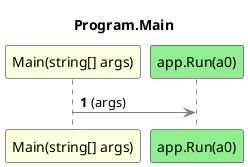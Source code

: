 @startuml Program.Main
title Program.Main
participant "Main(string[] args)" as Main_p0 #LightYellow
participant "app.Run(a0)" as app_Run_a0 #LightGreen
autonumber
Main_p0 -[#grey]> app_Run_a0 : (args)
@enduml
